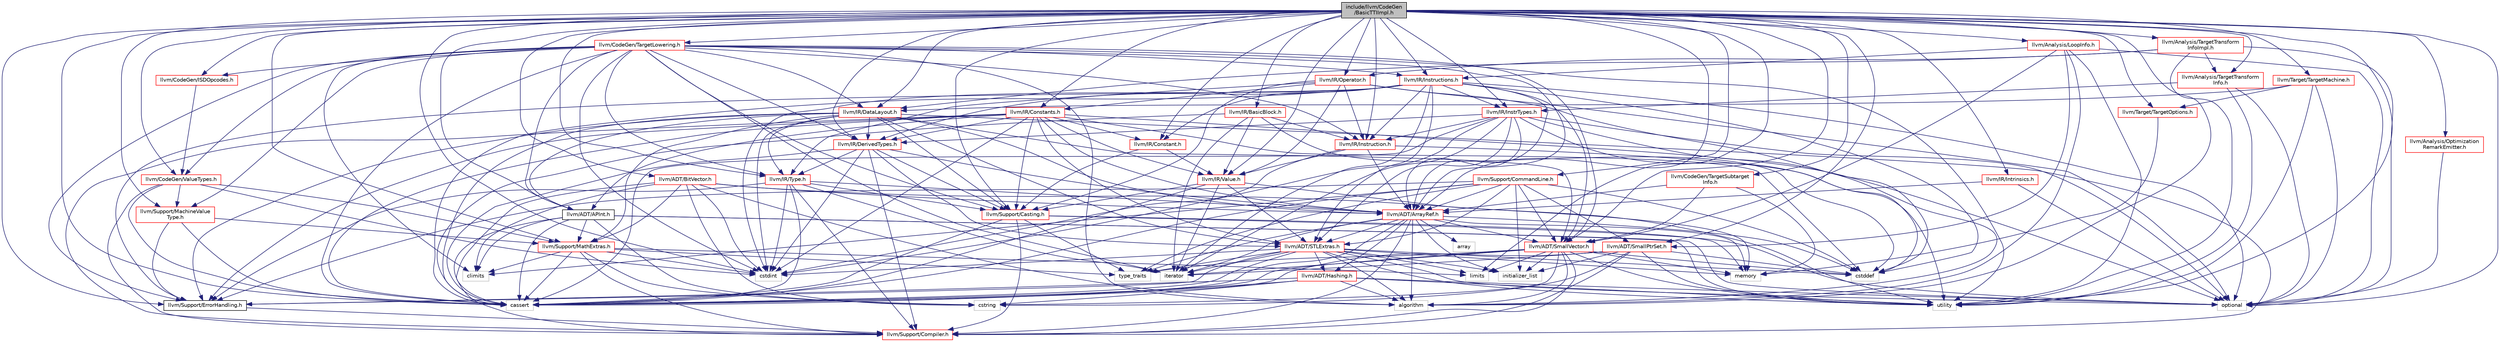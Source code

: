 digraph "include/llvm/CodeGen/BasicTTIImpl.h"
{
 // LATEX_PDF_SIZE
  bgcolor="transparent";
  edge [fontname="Helvetica",fontsize="10",labelfontname="Helvetica",labelfontsize="10"];
  node [fontname="Helvetica",fontsize="10",shape=record];
  Node1 [label="include/llvm/CodeGen\l/BasicTTIImpl.h",height=0.2,width=0.4,color="black", fillcolor="grey75", style="filled", fontcolor="black",tooltip=" "];
  Node1 -> Node2 [color="midnightblue",fontsize="10",style="solid",fontname="Helvetica"];
  Node2 [label="llvm/ADT/APInt.h",height=0.2,width=0.4,color="black",URL="$APInt_8h.html",tooltip=" "];
  Node2 -> Node3 [color="midnightblue",fontsize="10",style="solid",fontname="Helvetica"];
  Node3 [label="llvm/Support/Compiler.h",height=0.2,width=0.4,color="red",URL="$Compiler_8h.html",tooltip=" "];
  Node2 -> Node6 [color="midnightblue",fontsize="10",style="solid",fontname="Helvetica"];
  Node6 [label="llvm/Support/MathExtras.h",height=0.2,width=0.4,color="red",URL="$MathExtras_8h.html",tooltip=" "];
  Node6 -> Node3 [color="midnightblue",fontsize="10",style="solid",fontname="Helvetica"];
  Node6 -> Node12 [color="midnightblue",fontsize="10",style="solid",fontname="Helvetica"];
  Node12 [label="cassert",height=0.2,width=0.4,color="grey75",tooltip=" "];
  Node6 -> Node13 [color="midnightblue",fontsize="10",style="solid",fontname="Helvetica"];
  Node13 [label="climits",height=0.2,width=0.4,color="grey75",tooltip=" "];
  Node6 -> Node8 [color="midnightblue",fontsize="10",style="solid",fontname="Helvetica"];
  Node8 [label="cstdint",height=0.2,width=0.4,color="grey75",tooltip=" "];
  Node6 -> Node11 [color="midnightblue",fontsize="10",style="solid",fontname="Helvetica"];
  Node11 [label="cstring",height=0.2,width=0.4,color="grey75",tooltip=" "];
  Node6 -> Node9 [color="midnightblue",fontsize="10",style="solid",fontname="Helvetica"];
  Node9 [label="limits",height=0.2,width=0.4,color="grey75",tooltip=" "];
  Node6 -> Node10 [color="midnightblue",fontsize="10",style="solid",fontname="Helvetica"];
  Node10 [label="type_traits",height=0.2,width=0.4,color="grey75",tooltip=" "];
  Node2 -> Node12 [color="midnightblue",fontsize="10",style="solid",fontname="Helvetica"];
  Node2 -> Node13 [color="midnightblue",fontsize="10",style="solid",fontname="Helvetica"];
  Node2 -> Node11 [color="midnightblue",fontsize="10",style="solid",fontname="Helvetica"];
  Node2 -> Node14 [color="midnightblue",fontsize="10",style="solid",fontname="Helvetica"];
  Node14 [label="optional",height=0.2,width=0.4,color="grey75",tooltip=" "];
  Node2 -> Node15 [color="midnightblue",fontsize="10",style="solid",fontname="Helvetica"];
  Node15 [label="utility",height=0.2,width=0.4,color="grey75",tooltip=" "];
  Node1 -> Node16 [color="midnightblue",fontsize="10",style="solid",fontname="Helvetica"];
  Node16 [label="llvm/ADT/ArrayRef.h",height=0.2,width=0.4,color="red",URL="$ArrayRef_8h.html",tooltip=" "];
  Node16 -> Node17 [color="midnightblue",fontsize="10",style="solid",fontname="Helvetica"];
  Node17 [label="llvm/ADT/Hashing.h",height=0.2,width=0.4,color="red",URL="$Hashing_8h.html",tooltip=" "];
  Node17 -> Node23 [color="midnightblue",fontsize="10",style="solid",fontname="Helvetica"];
  Node23 [label="llvm/Support/ErrorHandling.h",height=0.2,width=0.4,color="black",URL="$Support_2ErrorHandling_8h.html",tooltip=" "];
  Node23 -> Node3 [color="midnightblue",fontsize="10",style="solid",fontname="Helvetica"];
  Node17 -> Node28 [color="midnightblue",fontsize="10",style="solid",fontname="Helvetica"];
  Node28 [label="algorithm",height=0.2,width=0.4,color="grey75",tooltip=" "];
  Node17 -> Node12 [color="midnightblue",fontsize="10",style="solid",fontname="Helvetica"];
  Node17 -> Node11 [color="midnightblue",fontsize="10",style="solid",fontname="Helvetica"];
  Node17 -> Node14 [color="midnightblue",fontsize="10",style="solid",fontname="Helvetica"];
  Node17 -> Node15 [color="midnightblue",fontsize="10",style="solid",fontname="Helvetica"];
  Node16 -> Node31 [color="midnightblue",fontsize="10",style="solid",fontname="Helvetica"];
  Node31 [label="llvm/ADT/SmallVector.h",height=0.2,width=0.4,color="red",URL="$SmallVector_8h.html",tooltip=" "];
  Node31 -> Node3 [color="midnightblue",fontsize="10",style="solid",fontname="Helvetica"];
  Node31 -> Node28 [color="midnightblue",fontsize="10",style="solid",fontname="Helvetica"];
  Node31 -> Node12 [color="midnightblue",fontsize="10",style="solid",fontname="Helvetica"];
  Node31 -> Node25 [color="midnightblue",fontsize="10",style="solid",fontname="Helvetica"];
  Node25 [label="cstddef",height=0.2,width=0.4,color="grey75",tooltip=" "];
  Node31 -> Node11 [color="midnightblue",fontsize="10",style="solid",fontname="Helvetica"];
  Node31 -> Node34 [color="midnightblue",fontsize="10",style="solid",fontname="Helvetica"];
  Node34 [label="initializer_list",height=0.2,width=0.4,color="grey75",tooltip=" "];
  Node31 -> Node35 [color="midnightblue",fontsize="10",style="solid",fontname="Helvetica"];
  Node35 [label="iterator",height=0.2,width=0.4,color="grey75",tooltip=" "];
  Node31 -> Node9 [color="midnightblue",fontsize="10",style="solid",fontname="Helvetica"];
  Node31 -> Node36 [color="midnightblue",fontsize="10",style="solid",fontname="Helvetica"];
  Node36 [label="memory",height=0.2,width=0.4,color="grey75",tooltip=" "];
  Node31 -> Node10 [color="midnightblue",fontsize="10",style="solid",fontname="Helvetica"];
  Node31 -> Node15 [color="midnightblue",fontsize="10",style="solid",fontname="Helvetica"];
  Node16 -> Node38 [color="midnightblue",fontsize="10",style="solid",fontname="Helvetica"];
  Node38 [label="llvm/ADT/STLExtras.h",height=0.2,width=0.4,color="red",URL="$STLExtras_8h.html",tooltip=" "];
  Node38 -> Node17 [color="midnightblue",fontsize="10",style="solid",fontname="Helvetica"];
  Node38 -> Node23 [color="midnightblue",fontsize="10",style="solid",fontname="Helvetica"];
  Node38 -> Node28 [color="midnightblue",fontsize="10",style="solid",fontname="Helvetica"];
  Node38 -> Node12 [color="midnightblue",fontsize="10",style="solid",fontname="Helvetica"];
  Node38 -> Node25 [color="midnightblue",fontsize="10",style="solid",fontname="Helvetica"];
  Node38 -> Node8 [color="midnightblue",fontsize="10",style="solid",fontname="Helvetica"];
  Node38 -> Node34 [color="midnightblue",fontsize="10",style="solid",fontname="Helvetica"];
  Node38 -> Node35 [color="midnightblue",fontsize="10",style="solid",fontname="Helvetica"];
  Node38 -> Node9 [color="midnightblue",fontsize="10",style="solid",fontname="Helvetica"];
  Node38 -> Node36 [color="midnightblue",fontsize="10",style="solid",fontname="Helvetica"];
  Node38 -> Node14 [color="midnightblue",fontsize="10",style="solid",fontname="Helvetica"];
  Node38 -> Node10 [color="midnightblue",fontsize="10",style="solid",fontname="Helvetica"];
  Node38 -> Node15 [color="midnightblue",fontsize="10",style="solid",fontname="Helvetica"];
  Node16 -> Node3 [color="midnightblue",fontsize="10",style="solid",fontname="Helvetica"];
  Node16 -> Node28 [color="midnightblue",fontsize="10",style="solid",fontname="Helvetica"];
  Node16 -> Node45 [color="midnightblue",fontsize="10",style="solid",fontname="Helvetica"];
  Node45 [label="array",height=0.2,width=0.4,color="grey75",tooltip=" "];
  Node16 -> Node12 [color="midnightblue",fontsize="10",style="solid",fontname="Helvetica"];
  Node16 -> Node25 [color="midnightblue",fontsize="10",style="solid",fontname="Helvetica"];
  Node16 -> Node34 [color="midnightblue",fontsize="10",style="solid",fontname="Helvetica"];
  Node16 -> Node35 [color="midnightblue",fontsize="10",style="solid",fontname="Helvetica"];
  Node16 -> Node36 [color="midnightblue",fontsize="10",style="solid",fontname="Helvetica"];
  Node16 -> Node10 [color="midnightblue",fontsize="10",style="solid",fontname="Helvetica"];
  Node1 -> Node47 [color="midnightblue",fontsize="10",style="solid",fontname="Helvetica"];
  Node47 [label="llvm/ADT/BitVector.h",height=0.2,width=0.4,color="red",URL="$BitVector_8h.html",tooltip=" "];
  Node47 -> Node16 [color="midnightblue",fontsize="10",style="solid",fontname="Helvetica"];
  Node47 -> Node6 [color="midnightblue",fontsize="10",style="solid",fontname="Helvetica"];
  Node47 -> Node28 [color="midnightblue",fontsize="10",style="solid",fontname="Helvetica"];
  Node47 -> Node12 [color="midnightblue",fontsize="10",style="solid",fontname="Helvetica"];
  Node47 -> Node13 [color="midnightblue",fontsize="10",style="solid",fontname="Helvetica"];
  Node47 -> Node8 [color="midnightblue",fontsize="10",style="solid",fontname="Helvetica"];
  Node47 -> Node11 [color="midnightblue",fontsize="10",style="solid",fontname="Helvetica"];
  Node47 -> Node15 [color="midnightblue",fontsize="10",style="solid",fontname="Helvetica"];
  Node1 -> Node50 [color="midnightblue",fontsize="10",style="solid",fontname="Helvetica"];
  Node50 [label="llvm/ADT/SmallPtrSet.h",height=0.2,width=0.4,color="red",URL="$SmallPtrSet_8h.html",tooltip=" "];
  Node50 -> Node3 [color="midnightblue",fontsize="10",style="solid",fontname="Helvetica"];
  Node50 -> Node12 [color="midnightblue",fontsize="10",style="solid",fontname="Helvetica"];
  Node50 -> Node25 [color="midnightblue",fontsize="10",style="solid",fontname="Helvetica"];
  Node50 -> Node11 [color="midnightblue",fontsize="10",style="solid",fontname="Helvetica"];
  Node50 -> Node34 [color="midnightblue",fontsize="10",style="solid",fontname="Helvetica"];
  Node50 -> Node35 [color="midnightblue",fontsize="10",style="solid",fontname="Helvetica"];
  Node50 -> Node15 [color="midnightblue",fontsize="10",style="solid",fontname="Helvetica"];
  Node1 -> Node31 [color="midnightblue",fontsize="10",style="solid",fontname="Helvetica"];
  Node1 -> Node54 [color="midnightblue",fontsize="10",style="solid",fontname="Helvetica"];
  Node54 [label="llvm/Analysis/LoopInfo.h",height=0.2,width=0.4,color="red",URL="$LoopInfo_8h.html",tooltip=" "];
  Node54 -> Node50 [color="midnightblue",fontsize="10",style="solid",fontname="Helvetica"];
  Node54 -> Node31 [color="midnightblue",fontsize="10",style="solid",fontname="Helvetica"];
  Node54 -> Node116 [color="midnightblue",fontsize="10",style="solid",fontname="Helvetica"];
  Node116 [label="llvm/IR/Instructions.h",height=0.2,width=0.4,color="red",URL="$Instructions_8h.html",tooltip=" "];
  Node116 -> Node16 [color="midnightblue",fontsize="10",style="solid",fontname="Helvetica"];
  Node116 -> Node38 [color="midnightblue",fontsize="10",style="solid",fontname="Helvetica"];
  Node116 -> Node31 [color="midnightblue",fontsize="10",style="solid",fontname="Helvetica"];
  Node116 -> Node82 [color="midnightblue",fontsize="10",style="solid",fontname="Helvetica"];
  Node82 [label="llvm/IR/Constant.h",height=0.2,width=0.4,color="red",URL="$Constant_8h.html",tooltip=" "];
  Node82 -> Node86 [color="midnightblue",fontsize="10",style="solid",fontname="Helvetica"];
  Node86 [label="llvm/IR/Value.h",height=0.2,width=0.4,color="red",URL="$Value_8h.html",tooltip=" "];
  Node86 -> Node38 [color="midnightblue",fontsize="10",style="solid",fontname="Helvetica"];
  Node86 -> Node81 [color="midnightblue",fontsize="10",style="solid",fontname="Helvetica"];
  Node81 [label="llvm/Support/Casting.h",height=0.2,width=0.4,color="red",URL="$Casting_8h.html",tooltip=" "];
  Node81 -> Node3 [color="midnightblue",fontsize="10",style="solid",fontname="Helvetica"];
  Node81 -> Node12 [color="midnightblue",fontsize="10",style="solid",fontname="Helvetica"];
  Node81 -> Node36 [color="midnightblue",fontsize="10",style="solid",fontname="Helvetica"];
  Node81 -> Node14 [color="midnightblue",fontsize="10",style="solid",fontname="Helvetica"];
  Node81 -> Node10 [color="midnightblue",fontsize="10",style="solid",fontname="Helvetica"];
  Node86 -> Node12 [color="midnightblue",fontsize="10",style="solid",fontname="Helvetica"];
  Node86 -> Node35 [color="midnightblue",fontsize="10",style="solid",fontname="Helvetica"];
  Node86 -> Node36 [color="midnightblue",fontsize="10",style="solid",fontname="Helvetica"];
  Node82 -> Node81 [color="midnightblue",fontsize="10",style="solid",fontname="Helvetica"];
  Node116 -> Node106 [color="midnightblue",fontsize="10",style="solid",fontname="Helvetica"];
  Node106 [label="llvm/IR/DerivedTypes.h",height=0.2,width=0.4,color="red",URL="$DerivedTypes_8h.html",tooltip=" "];
  Node106 -> Node16 [color="midnightblue",fontsize="10",style="solid",fontname="Helvetica"];
  Node106 -> Node38 [color="midnightblue",fontsize="10",style="solid",fontname="Helvetica"];
  Node106 -> Node107 [color="midnightblue",fontsize="10",style="solid",fontname="Helvetica"];
  Node107 [label="llvm/IR/Type.h",height=0.2,width=0.4,color="red",URL="$Type_8h.html",tooltip=" "];
  Node107 -> Node16 [color="midnightblue",fontsize="10",style="solid",fontname="Helvetica"];
  Node107 -> Node81 [color="midnightblue",fontsize="10",style="solid",fontname="Helvetica"];
  Node107 -> Node3 [color="midnightblue",fontsize="10",style="solid",fontname="Helvetica"];
  Node107 -> Node23 [color="midnightblue",fontsize="10",style="solid",fontname="Helvetica"];
  Node107 -> Node12 [color="midnightblue",fontsize="10",style="solid",fontname="Helvetica"];
  Node107 -> Node8 [color="midnightblue",fontsize="10",style="solid",fontname="Helvetica"];
  Node107 -> Node35 [color="midnightblue",fontsize="10",style="solid",fontname="Helvetica"];
  Node106 -> Node81 [color="midnightblue",fontsize="10",style="solid",fontname="Helvetica"];
  Node106 -> Node3 [color="midnightblue",fontsize="10",style="solid",fontname="Helvetica"];
  Node106 -> Node12 [color="midnightblue",fontsize="10",style="solid",fontname="Helvetica"];
  Node106 -> Node8 [color="midnightblue",fontsize="10",style="solid",fontname="Helvetica"];
  Node116 -> Node118 [color="midnightblue",fontsize="10",style="solid",fontname="Helvetica"];
  Node118 [label="llvm/IR/InstrTypes.h",height=0.2,width=0.4,color="red",URL="$InstrTypes_8h.html",tooltip=" "];
  Node118 -> Node16 [color="midnightblue",fontsize="10",style="solid",fontname="Helvetica"];
  Node118 -> Node38 [color="midnightblue",fontsize="10",style="solid",fontname="Helvetica"];
  Node118 -> Node106 [color="midnightblue",fontsize="10",style="solid",fontname="Helvetica"];
  Node118 -> Node75 [color="midnightblue",fontsize="10",style="solid",fontname="Helvetica"];
  Node75 [label="llvm/IR/Instruction.h",height=0.2,width=0.4,color="red",URL="$IR_2Instruction_8h.html",tooltip=" "];
  Node75 -> Node16 [color="midnightblue",fontsize="10",style="solid",fontname="Helvetica"];
  Node75 -> Node86 [color="midnightblue",fontsize="10",style="solid",fontname="Helvetica"];
  Node75 -> Node8 [color="midnightblue",fontsize="10",style="solid",fontname="Helvetica"];
  Node75 -> Node15 [color="midnightblue",fontsize="10",style="solid",fontname="Helvetica"];
  Node118 -> Node28 [color="midnightblue",fontsize="10",style="solid",fontname="Helvetica"];
  Node118 -> Node12 [color="midnightblue",fontsize="10",style="solid",fontname="Helvetica"];
  Node118 -> Node25 [color="midnightblue",fontsize="10",style="solid",fontname="Helvetica"];
  Node118 -> Node8 [color="midnightblue",fontsize="10",style="solid",fontname="Helvetica"];
  Node118 -> Node35 [color="midnightblue",fontsize="10",style="solid",fontname="Helvetica"];
  Node118 -> Node14 [color="midnightblue",fontsize="10",style="solid",fontname="Helvetica"];
  Node116 -> Node75 [color="midnightblue",fontsize="10",style="solid",fontname="Helvetica"];
  Node116 -> Node23 [color="midnightblue",fontsize="10",style="solid",fontname="Helvetica"];
  Node116 -> Node12 [color="midnightblue",fontsize="10",style="solid",fontname="Helvetica"];
  Node116 -> Node25 [color="midnightblue",fontsize="10",style="solid",fontname="Helvetica"];
  Node116 -> Node8 [color="midnightblue",fontsize="10",style="solid",fontname="Helvetica"];
  Node116 -> Node35 [color="midnightblue",fontsize="10",style="solid",fontname="Helvetica"];
  Node116 -> Node14 [color="midnightblue",fontsize="10",style="solid",fontname="Helvetica"];
  Node54 -> Node28 [color="midnightblue",fontsize="10",style="solid",fontname="Helvetica"];
  Node54 -> Node14 [color="midnightblue",fontsize="10",style="solid",fontname="Helvetica"];
  Node54 -> Node15 [color="midnightblue",fontsize="10",style="solid",fontname="Helvetica"];
  Node1 -> Node159 [color="midnightblue",fontsize="10",style="solid",fontname="Helvetica"];
  Node159 [label="llvm/Analysis/Optimization\lRemarkEmitter.h",height=0.2,width=0.4,color="red",URL="$OptimizationRemarkEmitter_8h.html",tooltip=" "];
  Node159 -> Node14 [color="midnightblue",fontsize="10",style="solid",fontname="Helvetica"];
  Node1 -> Node167 [color="midnightblue",fontsize="10",style="solid",fontname="Helvetica"];
  Node167 [label="llvm/Analysis/TargetTransform\lInfo.h",height=0.2,width=0.4,color="red",URL="$TargetTransformInfo_8h.html",tooltip=" "];
  Node167 -> Node118 [color="midnightblue",fontsize="10",style="solid",fontname="Helvetica"];
  Node167 -> Node14 [color="midnightblue",fontsize="10",style="solid",fontname="Helvetica"];
  Node167 -> Node15 [color="midnightblue",fontsize="10",style="solid",fontname="Helvetica"];
  Node1 -> Node173 [color="midnightblue",fontsize="10",style="solid",fontname="Helvetica"];
  Node173 [label="llvm/Analysis/TargetTransform\lInfoImpl.h",height=0.2,width=0.4,color="red",URL="$TargetTransformInfoImpl_8h.html",tooltip=" "];
  Node173 -> Node167 [color="midnightblue",fontsize="10",style="solid",fontname="Helvetica"];
  Node173 -> Node127 [color="midnightblue",fontsize="10",style="solid",fontname="Helvetica"];
  Node127 [label="llvm/IR/DataLayout.h",height=0.2,width=0.4,color="red",URL="$DataLayout_8h.html",tooltip=" "];
  Node127 -> Node2 [color="midnightblue",fontsize="10",style="solid",fontname="Helvetica"];
  Node127 -> Node16 [color="midnightblue",fontsize="10",style="solid",fontname="Helvetica"];
  Node127 -> Node38 [color="midnightblue",fontsize="10",style="solid",fontname="Helvetica"];
  Node127 -> Node31 [color="midnightblue",fontsize="10",style="solid",fontname="Helvetica"];
  Node127 -> Node106 [color="midnightblue",fontsize="10",style="solid",fontname="Helvetica"];
  Node127 -> Node107 [color="midnightblue",fontsize="10",style="solid",fontname="Helvetica"];
  Node127 -> Node81 [color="midnightblue",fontsize="10",style="solid",fontname="Helvetica"];
  Node127 -> Node3 [color="midnightblue",fontsize="10",style="solid",fontname="Helvetica"];
  Node127 -> Node23 [color="midnightblue",fontsize="10",style="solid",fontname="Helvetica"];
  Node127 -> Node6 [color="midnightblue",fontsize="10",style="solid",fontname="Helvetica"];
  Node127 -> Node12 [color="midnightblue",fontsize="10",style="solid",fontname="Helvetica"];
  Node127 -> Node8 [color="midnightblue",fontsize="10",style="solid",fontname="Helvetica"];
  Node173 -> Node192 [color="midnightblue",fontsize="10",style="solid",fontname="Helvetica"];
  Node192 [label="llvm/IR/Operator.h",height=0.2,width=0.4,color="red",URL="$Operator_8h.html",tooltip=" "];
  Node192 -> Node182 [color="midnightblue",fontsize="10",style="solid",fontname="Helvetica"];
  Node182 [label="llvm/IR/Constants.h",height=0.2,width=0.4,color="red",URL="$Constants_8h.html",tooltip=" "];
  Node182 -> Node2 [color="midnightblue",fontsize="10",style="solid",fontname="Helvetica"];
  Node182 -> Node16 [color="midnightblue",fontsize="10",style="solid",fontname="Helvetica"];
  Node182 -> Node38 [color="midnightblue",fontsize="10",style="solid",fontname="Helvetica"];
  Node182 -> Node82 [color="midnightblue",fontsize="10",style="solid",fontname="Helvetica"];
  Node182 -> Node106 [color="midnightblue",fontsize="10",style="solid",fontname="Helvetica"];
  Node182 -> Node86 [color="midnightblue",fontsize="10",style="solid",fontname="Helvetica"];
  Node182 -> Node81 [color="midnightblue",fontsize="10",style="solid",fontname="Helvetica"];
  Node182 -> Node3 [color="midnightblue",fontsize="10",style="solid",fontname="Helvetica"];
  Node182 -> Node23 [color="midnightblue",fontsize="10",style="solid",fontname="Helvetica"];
  Node182 -> Node12 [color="midnightblue",fontsize="10",style="solid",fontname="Helvetica"];
  Node182 -> Node25 [color="midnightblue",fontsize="10",style="solid",fontname="Helvetica"];
  Node182 -> Node8 [color="midnightblue",fontsize="10",style="solid",fontname="Helvetica"];
  Node182 -> Node14 [color="midnightblue",fontsize="10",style="solid",fontname="Helvetica"];
  Node192 -> Node75 [color="midnightblue",fontsize="10",style="solid",fontname="Helvetica"];
  Node192 -> Node107 [color="midnightblue",fontsize="10",style="solid",fontname="Helvetica"];
  Node192 -> Node86 [color="midnightblue",fontsize="10",style="solid",fontname="Helvetica"];
  Node192 -> Node81 [color="midnightblue",fontsize="10",style="solid",fontname="Helvetica"];
  Node192 -> Node25 [color="midnightblue",fontsize="10",style="solid",fontname="Helvetica"];
  Node192 -> Node14 [color="midnightblue",fontsize="10",style="solid",fontname="Helvetica"];
  Node173 -> Node14 [color="midnightblue",fontsize="10",style="solid",fontname="Helvetica"];
  Node173 -> Node15 [color="midnightblue",fontsize="10",style="solid",fontname="Helvetica"];
  Node1 -> Node206 [color="midnightblue",fontsize="10",style="solid",fontname="Helvetica"];
  Node206 [label="llvm/CodeGen/ISDOpcodes.h",height=0.2,width=0.4,color="red",URL="$ISDOpcodes_8h.html",tooltip=" "];
  Node206 -> Node207 [color="midnightblue",fontsize="10",style="solid",fontname="Helvetica"];
  Node207 [label="llvm/CodeGen/ValueTypes.h",height=0.2,width=0.4,color="red",URL="$ValueTypes_8h.html",tooltip=" "];
  Node207 -> Node3 [color="midnightblue",fontsize="10",style="solid",fontname="Helvetica"];
  Node207 -> Node208 [color="midnightblue",fontsize="10",style="solid",fontname="Helvetica"];
  Node208 [label="llvm/Support/MachineValue\lType.h",height=0.2,width=0.4,color="red",URL="$MachineValueType_8h.html",tooltip=" "];
  Node208 -> Node23 [color="midnightblue",fontsize="10",style="solid",fontname="Helvetica"];
  Node208 -> Node6 [color="midnightblue",fontsize="10",style="solid",fontname="Helvetica"];
  Node208 -> Node12 [color="midnightblue",fontsize="10",style="solid",fontname="Helvetica"];
  Node207 -> Node6 [color="midnightblue",fontsize="10",style="solid",fontname="Helvetica"];
  Node207 -> Node12 [color="midnightblue",fontsize="10",style="solid",fontname="Helvetica"];
  Node207 -> Node8 [color="midnightblue",fontsize="10",style="solid",fontname="Helvetica"];
  Node1 -> Node210 [color="midnightblue",fontsize="10",style="solid",fontname="Helvetica"];
  Node210 [label="llvm/CodeGen/TargetLowering.h",height=0.2,width=0.4,color="red",URL="$TargetLowering_8h.html",tooltip=" "];
  Node210 -> Node2 [color="midnightblue",fontsize="10",style="solid",fontname="Helvetica"];
  Node210 -> Node16 [color="midnightblue",fontsize="10",style="solid",fontname="Helvetica"];
  Node210 -> Node31 [color="midnightblue",fontsize="10",style="solid",fontname="Helvetica"];
  Node210 -> Node206 [color="midnightblue",fontsize="10",style="solid",fontname="Helvetica"];
  Node210 -> Node207 [color="midnightblue",fontsize="10",style="solid",fontname="Helvetica"];
  Node210 -> Node127 [color="midnightblue",fontsize="10",style="solid",fontname="Helvetica"];
  Node210 -> Node106 [color="midnightblue",fontsize="10",style="solid",fontname="Helvetica"];
  Node210 -> Node75 [color="midnightblue",fontsize="10",style="solid",fontname="Helvetica"];
  Node210 -> Node116 [color="midnightblue",fontsize="10",style="solid",fontname="Helvetica"];
  Node210 -> Node107 [color="midnightblue",fontsize="10",style="solid",fontname="Helvetica"];
  Node210 -> Node81 [color="midnightblue",fontsize="10",style="solid",fontname="Helvetica"];
  Node210 -> Node23 [color="midnightblue",fontsize="10",style="solid",fontname="Helvetica"];
  Node210 -> Node208 [color="midnightblue",fontsize="10",style="solid",fontname="Helvetica"];
  Node210 -> Node28 [color="midnightblue",fontsize="10",style="solid",fontname="Helvetica"];
  Node210 -> Node12 [color="midnightblue",fontsize="10",style="solid",fontname="Helvetica"];
  Node210 -> Node13 [color="midnightblue",fontsize="10",style="solid",fontname="Helvetica"];
  Node210 -> Node8 [color="midnightblue",fontsize="10",style="solid",fontname="Helvetica"];
  Node210 -> Node35 [color="midnightblue",fontsize="10",style="solid",fontname="Helvetica"];
  Node210 -> Node15 [color="midnightblue",fontsize="10",style="solid",fontname="Helvetica"];
  Node1 -> Node252 [color="midnightblue",fontsize="10",style="solid",fontname="Helvetica"];
  Node252 [label="llvm/CodeGen/TargetSubtarget\lInfo.h",height=0.2,width=0.4,color="red",URL="$TargetSubtargetInfo_8h.html",tooltip=" "];
  Node252 -> Node16 [color="midnightblue",fontsize="10",style="solid",fontname="Helvetica"];
  Node252 -> Node31 [color="midnightblue",fontsize="10",style="solid",fontname="Helvetica"];
  Node252 -> Node36 [color="midnightblue",fontsize="10",style="solid",fontname="Helvetica"];
  Node1 -> Node207 [color="midnightblue",fontsize="10",style="solid",fontname="Helvetica"];
  Node1 -> Node61 [color="midnightblue",fontsize="10",style="solid",fontname="Helvetica"];
  Node61 [label="llvm/IR/BasicBlock.h",height=0.2,width=0.4,color="red",URL="$BasicBlock_8h.html",tooltip=" "];
  Node61 -> Node75 [color="midnightblue",fontsize="10",style="solid",fontname="Helvetica"];
  Node61 -> Node86 [color="midnightblue",fontsize="10",style="solid",fontname="Helvetica"];
  Node61 -> Node12 [color="midnightblue",fontsize="10",style="solid",fontname="Helvetica"];
  Node61 -> Node25 [color="midnightblue",fontsize="10",style="solid",fontname="Helvetica"];
  Node61 -> Node35 [color="midnightblue",fontsize="10",style="solid",fontname="Helvetica"];
  Node1 -> Node82 [color="midnightblue",fontsize="10",style="solid",fontname="Helvetica"];
  Node1 -> Node182 [color="midnightblue",fontsize="10",style="solid",fontname="Helvetica"];
  Node1 -> Node127 [color="midnightblue",fontsize="10",style="solid",fontname="Helvetica"];
  Node1 -> Node106 [color="midnightblue",fontsize="10",style="solid",fontname="Helvetica"];
  Node1 -> Node118 [color="midnightblue",fontsize="10",style="solid",fontname="Helvetica"];
  Node1 -> Node75 [color="midnightblue",fontsize="10",style="solid",fontname="Helvetica"];
  Node1 -> Node116 [color="midnightblue",fontsize="10",style="solid",fontname="Helvetica"];
  Node1 -> Node203 [color="midnightblue",fontsize="10",style="solid",fontname="Helvetica"];
  Node203 [label="llvm/IR/Intrinsics.h",height=0.2,width=0.4,color="red",URL="$Intrinsics_8h.html",tooltip=" "];
  Node203 -> Node16 [color="midnightblue",fontsize="10",style="solid",fontname="Helvetica"];
  Node203 -> Node14 [color="midnightblue",fontsize="10",style="solid",fontname="Helvetica"];
  Node1 -> Node192 [color="midnightblue",fontsize="10",style="solid",fontname="Helvetica"];
  Node1 -> Node107 [color="midnightblue",fontsize="10",style="solid",fontname="Helvetica"];
  Node1 -> Node86 [color="midnightblue",fontsize="10",style="solid",fontname="Helvetica"];
  Node1 -> Node81 [color="midnightblue",fontsize="10",style="solid",fontname="Helvetica"];
  Node1 -> Node195 [color="midnightblue",fontsize="10",style="solid",fontname="Helvetica"];
  Node195 [label="llvm/Support/CommandLine.h",height=0.2,width=0.4,color="red",URL="$CommandLine_8h.html",tooltip=" "];
  Node195 -> Node16 [color="midnightblue",fontsize="10",style="solid",fontname="Helvetica"];
  Node195 -> Node38 [color="midnightblue",fontsize="10",style="solid",fontname="Helvetica"];
  Node195 -> Node50 [color="midnightblue",fontsize="10",style="solid",fontname="Helvetica"];
  Node195 -> Node31 [color="midnightblue",fontsize="10",style="solid",fontname="Helvetica"];
  Node195 -> Node23 [color="midnightblue",fontsize="10",style="solid",fontname="Helvetica"];
  Node195 -> Node12 [color="midnightblue",fontsize="10",style="solid",fontname="Helvetica"];
  Node195 -> Node13 [color="midnightblue",fontsize="10",style="solid",fontname="Helvetica"];
  Node195 -> Node25 [color="midnightblue",fontsize="10",style="solid",fontname="Helvetica"];
  Node195 -> Node34 [color="midnightblue",fontsize="10",style="solid",fontname="Helvetica"];
  Node195 -> Node10 [color="midnightblue",fontsize="10",style="solid",fontname="Helvetica"];
  Node1 -> Node23 [color="midnightblue",fontsize="10",style="solid",fontname="Helvetica"];
  Node1 -> Node208 [color="midnightblue",fontsize="10",style="solid",fontname="Helvetica"];
  Node1 -> Node6 [color="midnightblue",fontsize="10",style="solid",fontname="Helvetica"];
  Node1 -> Node264 [color="midnightblue",fontsize="10",style="solid",fontname="Helvetica"];
  Node264 [label="llvm/Target/TargetMachine.h",height=0.2,width=0.4,color="red",URL="$Target_2TargetMachine_8h.html",tooltip=" "];
  Node264 -> Node127 [color="midnightblue",fontsize="10",style="solid",fontname="Helvetica"];
  Node264 -> Node245 [color="midnightblue",fontsize="10",style="solid",fontname="Helvetica"];
  Node245 [label="llvm/Target/TargetOptions.h",height=0.2,width=0.4,color="red",URL="$TargetOptions_8h.html",tooltip=" "];
  Node245 -> Node36 [color="midnightblue",fontsize="10",style="solid",fontname="Helvetica"];
  Node264 -> Node14 [color="midnightblue",fontsize="10",style="solid",fontname="Helvetica"];
  Node264 -> Node15 [color="midnightblue",fontsize="10",style="solid",fontname="Helvetica"];
  Node1 -> Node245 [color="midnightblue",fontsize="10",style="solid",fontname="Helvetica"];
  Node1 -> Node28 [color="midnightblue",fontsize="10",style="solid",fontname="Helvetica"];
  Node1 -> Node12 [color="midnightblue",fontsize="10",style="solid",fontname="Helvetica"];
  Node1 -> Node8 [color="midnightblue",fontsize="10",style="solid",fontname="Helvetica"];
  Node1 -> Node9 [color="midnightblue",fontsize="10",style="solid",fontname="Helvetica"];
  Node1 -> Node14 [color="midnightblue",fontsize="10",style="solid",fontname="Helvetica"];
  Node1 -> Node15 [color="midnightblue",fontsize="10",style="solid",fontname="Helvetica"];
}
